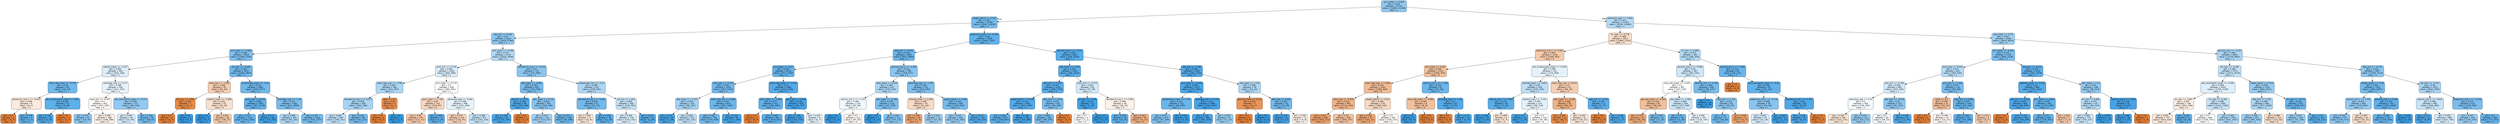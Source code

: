 digraph Tree {
node [shape=box, style="filled, rounded", color="black", fontname="helvetica"] ;
edge [fontname="helvetica"] ;
0 [label="gcs_verbal <= 0.618\ngini = 0.426\nsamples = 21125\nvalue = [10282, 23208]\nclass = 1", fillcolor="#91c8f1"] ;
1 [label="weight_admit <= -0.167\ngini = 0.357\nsamples = 10782\nvalue = [3943, 13019]\nclass = 1", fillcolor="#75bbed"] ;
0 -> 1 [labeldistance=2.5, labelangle=45, headlabel="True"] ;
2 [label="sbp_min <= 0.206\ngini = 0.42\nsamples = 5243\nvalue = [2478, 5794]\nclass = 1", fillcolor="#8ec7f0"] ;
1 -> 2 ;
3 [label="bun_mean <= -0.664\ngini = 0.386\nsamples = 3529\nvalue = [1460, 4136]\nclass = 1", fillcolor="#7fc0ee"] ;
2 -> 3 ;
4 [label="sodium_mean <= -1.517\ngini = 0.495\nsamples = 592\nvalue = [432, 529]\nclass = 1", fillcolor="#dbedfa"] ;
3 -> 4 ;
5 [label="heart_rate_mean <= -0.762\ngini = 0.34\nsamples = 43\nvalue = [15, 54]\nclass = 1", fillcolor="#70b8ec"] ;
4 -> 5 ;
6 [label="potassium_max.1 <= -0.333\ngini = 0.496\nsamples = 6\nvalue = [6, 5]\nclass = 0", fillcolor="#fbeade"] ;
5 -> 6 ;
7 [label="gini = 0.0\nsamples = 3\nvalue = [5, 0]\nclass = 0", fillcolor="#e58139"] ;
6 -> 7 ;
8 [label="gini = 0.278\nsamples = 3\nvalue = [1, 5]\nclass = 1", fillcolor="#61b1ea"] ;
6 -> 8 ;
9 [label="abs_lymphocytes_mean <= 0.091\ngini = 0.262\nsamples = 37\nvalue = [9, 49]\nclass = 1", fillcolor="#5dafea"] ;
5 -> 9 ;
10 [label="gini = 0.194\nsamples = 34\nvalue = [6, 49]\nclass = 1", fillcolor="#51a9e8"] ;
9 -> 10 ;
11 [label="gini = 0.0\nsamples = 3\nvalue = [3, 0]\nclass = 0", fillcolor="#e58139"] ;
9 -> 11 ;
12 [label="aniongap_max <= 0.217\ngini = 0.498\nsamples = 549\nvalue = [417, 475]\nclass = 1", fillcolor="#e7f3fc"] ;
4 -> 12 ;
13 [label="spo2_min <= -0.327\ngini = 0.5\nsamples = 422\nvalue = [357, 342]\nclass = 0", fillcolor="#fefaf7"] ;
12 -> 13 ;
14 [label="gini = 0.421\nsamples = 42\nvalue = [19, 44]\nclass = 1", fillcolor="#8ec7f0"] ;
13 -> 14 ;
15 [label="gini = 0.498\nsamples = 380\nvalue = [338, 298]\nclass = 0", fillcolor="#fcf0e8"] ;
13 -> 15 ;
16 [label="abs_eosinophils_mean <= -0.175\ngini = 0.428\nsamples = 127\nvalue = [60, 133]\nclass = 1", fillcolor="#92c9f1"] ;
12 -> 16 ;
17 [label="gini = 0.494\nsamples = 49\nvalue = [32, 40]\nclass = 1", fillcolor="#d7ebfa"] ;
16 -> 17 ;
18 [label="gini = 0.356\nsamples = 78\nvalue = [28, 93]\nclass = 1", fillcolor="#75bbed"] ;
16 -> 18 ;
19 [label="ph_max <= -3.585\ngini = 0.345\nsamples = 2937\nvalue = [1028, 3607]\nclass = 1", fillcolor="#71b9ec"] ;
3 -> 19 ;
20 [label="mbp_max <= -1.663\ngini = 0.469\nsamples = 50\nvalue = [50, 30]\nclass = 0", fillcolor="#f5cdb0"] ;
19 -> 20 ;
21 [label="ptt_max <= 1.956\ngini = 0.142\nsamples = 7\nvalue = [12, 1]\nclass = 0", fillcolor="#e78c49"] ;
20 -> 21 ;
22 [label="gini = 0.0\nsamples = 6\nvalue = [12, 0]\nclass = 0", fillcolor="#e58139"] ;
21 -> 22 ;
23 [label="gini = 0.0\nsamples = 1\nvalue = [0, 1]\nclass = 1", fillcolor="#399de5"] ;
21 -> 23 ;
24 [label="sodium_mean <= -1.088\ngini = 0.491\nsamples = 43\nvalue = [38, 29]\nclass = 0", fillcolor="#f9e1d0"] ;
20 -> 24 ;
25 [label="gini = 0.0\nsamples = 5\nvalue = [0, 7]\nclass = 1", fillcolor="#399de5"] ;
24 -> 25 ;
26 [label="gini = 0.464\nsamples = 38\nvalue = [38, 22]\nclass = 0", fillcolor="#f4caac"] ;
24 -> 26 ;
27 [label="bicarbonate_mean <= -0.29\ngini = 0.337\nsamples = 2887\nvalue = [978, 3577]\nclass = 1", fillcolor="#6fb8ec"] ;
19 -> 27 ;
28 [label="pco2_max <= 0.631\ngini = 0.289\nsamples = 1295\nvalue = [357, 1678]\nclass = 1", fillcolor="#63b2eb"] ;
27 -> 28 ;
29 [label="gini = 0.315\nsamples = 1112\nvalue = [339, 1395]\nclass = 1", fillcolor="#69b5eb"] ;
28 -> 29 ;
30 [label="gini = 0.112\nsamples = 183\nvalue = [18, 283]\nclass = 1", fillcolor="#46a3e7"] ;
28 -> 30 ;
31 [label="aniongap_max <= -1.16\ngini = 0.371\nsamples = 1592\nvalue = [621, 1899]\nclass = 1", fillcolor="#7abdee"] ;
27 -> 31 ;
32 [label="gini = 0.466\nsamples = 167\nvalue = [95, 162]\nclass = 1", fillcolor="#add6f4"] ;
31 -> 32 ;
33 [label="gini = 0.357\nsamples = 1425\nvalue = [526, 1737]\nclass = 1", fillcolor="#75bbed"] ;
31 -> 33 ;
34 [label="bun_mean <= -0.198\ngini = 0.471\nsamples = 1714\nvalue = [1018, 1658]\nclass = 1", fillcolor="#b3d9f5"] ;
2 -> 34 ;
35 [label="pco2_min <= -0.134\ngini = 0.494\nsamples = 1002\nvalue = [695, 858]\nclass = 1", fillcolor="#d9ecfa"] ;
34 -> 35 ;
36 [label="heart_rate_max <= 2.799\ngini = 0.464\nsamples = 363\nvalue = [212, 367]\nclass = 1", fillcolor="#abd6f4"] ;
35 -> 36 ;
37 [label="hematocrit_max.1 <= 0.573\ngini = 0.459\nsamples = 358\nvalue = [203, 366]\nclass = 1", fillcolor="#a7d3f3"] ;
36 -> 37 ;
38 [label="gini = 0.481\nsamples = 260\nvalue = [169, 251]\nclass = 1", fillcolor="#bedff7"] ;
37 -> 38 ;
39 [label="gini = 0.352\nsamples = 98\nvalue = [34, 115]\nclass = 1", fillcolor="#74baed"] ;
37 -> 39 ;
40 [label="other <= 0.5\ngini = 0.18\nsamples = 5\nvalue = [9, 1]\nclass = 0", fillcolor="#e88f4f"] ;
36 -> 40 ;
41 [label="gini = 0.0\nsamples = 4\nvalue = [9, 0]\nclass = 0", fillcolor="#e58139"] ;
40 -> 41 ;
42 [label="gini = 0.0\nsamples = 1\nvalue = [0, 1]\nclass = 1", fillcolor="#399de5"] ;
40 -> 42 ;
43 [label="bun_mean <= -0.737\ngini = 0.5\nsamples = 639\nvalue = [483, 491]\nclass = 1", fillcolor="#fcfdff"] ;
35 -> 43 ;
44 [label="spo2_mean <= 1.182\ngini = 0.48\nsamples = 143\nvalue = [130, 87]\nclass = 0", fillcolor="#f6d5be"] ;
43 -> 44 ;
45 [label="gini = 0.46\nsamples = 132\nvalue = [127, 71]\nclass = 0", fillcolor="#f4c7a8"] ;
44 -> 45 ;
46 [label="gini = 0.266\nsamples = 11\nvalue = [3, 16]\nclass = 1", fillcolor="#5eafea"] ;
44 -> 46 ;
47 [label="admission_age <= -0.481\ngini = 0.498\nsamples = 496\nvalue = [353, 404]\nclass = 1", fillcolor="#e6f3fc"] ;
43 -> 47 ;
48 [label="gini = 0.475\nsamples = 119\nvalue = [118, 75]\nclass = 0", fillcolor="#f6d1b7"] ;
47 -> 48 ;
49 [label="gini = 0.486\nsamples = 377\nvalue = [235, 329]\nclass = 1", fillcolor="#c6e3f8"] ;
47 -> 49 ;
50 [label="hematocrit_max.1 <= 0.122\ngini = 0.41\nsamples = 712\nvalue = [323, 800]\nclass = 1", fillcolor="#89c5ef"] ;
34 -> 50 ;
51 [label="dbp_mean <= -0.881\ngini = 0.367\nsamples = 455\nvalue = [174, 546]\nclass = 1", fillcolor="#78bced"] ;
50 -> 51 ;
52 [label="ptt_min <= 9.91\ngini = 0.184\nsamples = 94\nvalue = [16, 140]\nclass = 1", fillcolor="#50a8e8"] ;
51 -> 52 ;
53 [label="gini = 0.165\nsamples = 93\nvalue = [14, 140]\nclass = 1", fillcolor="#4da7e8"] ;
52 -> 53 ;
54 [label="gini = 0.0\nsamples = 1\nvalue = [2, 0]\nclass = 0", fillcolor="#e58139"] ;
52 -> 54 ;
55 [label="wbc_mean <= -0.133\ngini = 0.403\nsamples = 361\nvalue = [158, 406]\nclass = 1", fillcolor="#86c3ef"] ;
51 -> 55 ;
56 [label="gini = 0.453\nsamples = 213\nvalue = [110, 207]\nclass = 1", fillcolor="#a2d1f3"] ;
55 -> 56 ;
57 [label="gini = 0.313\nsamples = 148\nvalue = [48, 199]\nclass = 1", fillcolor="#69b5eb"] ;
55 -> 57 ;
58 [label="baseexcess_min <= -0.13\ngini = 0.466\nsamples = 257\nvalue = [149, 254]\nclass = 1", fillcolor="#add6f4"] ;
50 -> 58 ;
59 [label="hematocrit_max.1 <= 0.267\ngini = 0.347\nsamples = 57\nvalue = [21, 73]\nclass = 1", fillcolor="#72b9ec"] ;
58 -> 59 ;
60 [label="gini = 0.494\nsamples = 11\nvalue = [10, 8]\nclass = 0", fillcolor="#fae6d7"] ;
59 -> 60 ;
61 [label="gini = 0.248\nsamples = 46\nvalue = [11, 65]\nclass = 1", fillcolor="#5baee9"] ;
59 -> 61 ;
62 [label="ph_min <= 1.354\ngini = 0.485\nsamples = 200\nvalue = [128, 181]\nclass = 1", fillcolor="#c5e2f7"] ;
58 -> 62 ;
63 [label="gini = 0.494\nsamples = 178\nvalue = [124, 155]\nclass = 1", fillcolor="#d7ebfa"] ;
62 -> 63 ;
64 [label="gini = 0.231\nsamples = 22\nvalue = [4, 26]\nclass = 1", fillcolor="#57ace9"] ;
62 -> 64 ;
65 [label="potassium_max.1 <= -0.034\ngini = 0.28\nsamples = 5539\nvalue = [1465, 7225]\nclass = 1", fillcolor="#61b1ea"] ;
1 -> 65 ;
66 [label="dbp_min <= 0.503\ngini = 0.324\nsamples = 2902\nvalue = [935, 3669]\nclass = 1", fillcolor="#6bb6ec"] ;
65 -> 66 ;
67 [label="bun_mean <= -0.37\ngini = 0.284\nsamples = 2114\nvalue = [577, 2792]\nclass = 1", fillcolor="#62b1ea"] ;
66 -> 67 ;
68 [label="mbp_max <= -0.752\ngini = 0.352\nsamples = 1025\nvalue = [367, 1243]\nclass = 1", fillcolor="#73baed"] ;
67 -> 68 ;
69 [label="dbp_mean <= -1.377\ngini = 0.454\nsamples = 155\nvalue = [86, 161]\nclass = 1", fillcolor="#a3d1f3"] ;
68 -> 69 ;
70 [label="gini = 0.133\nsamples = 24\nvalue = [3, 39]\nclass = 1", fillcolor="#48a5e7"] ;
69 -> 70 ;
71 [label="gini = 0.482\nsamples = 131\nvalue = [83, 122]\nclass = 1", fillcolor="#c0e0f7"] ;
69 -> 71 ;
72 [label="heart_rate_min <= 0.989\ngini = 0.327\nsamples = 870\nvalue = [281, 1082]\nclass = 1", fillcolor="#6cb6ec"] ;
68 -> 72 ;
73 [label="gini = 0.347\nsamples = 776\nvalue = [270, 938]\nclass = 1", fillcolor="#72b9ec"] ;
72 -> 73 ;
74 [label="gini = 0.132\nsamples = 94\nvalue = [11, 144]\nclass = 1", fillcolor="#48a4e7"] ;
72 -> 74 ;
75 [label="heart_rate_mean <= -0.042\ngini = 0.21\nsamples = 1089\nvalue = [210, 1549]\nclass = 1", fillcolor="#54aae9"] ;
67 -> 75 ;
76 [label="spo2_mean <= -2.665\ngini = 0.273\nsamples = 611\nvalue = [162, 832]\nclass = 1", fillcolor="#60b0ea"] ;
75 -> 76 ;
77 [label="gini = 0.0\nsamples = 4\nvalue = [9, 0]\nclass = 0", fillcolor="#e58139"] ;
76 -> 77 ;
78 [label="gini = 0.262\nsamples = 607\nvalue = [153, 832]\nclass = 1", fillcolor="#5dafea"] ;
76 -> 78 ;
79 [label="pco2_min <= 2.918\ngini = 0.118\nsamples = 478\nvalue = [48, 717]\nclass = 1", fillcolor="#46a4e7"] ;
75 -> 79 ;
80 [label="gini = 0.105\nsamples = 470\nvalue = [42, 710]\nclass = 1", fillcolor="#45a3e7"] ;
79 -> 80 ;
81 [label="gini = 0.497\nsamples = 8\nvalue = [6, 7]\nclass = 1", fillcolor="#e3f1fb"] ;
79 -> 81 ;
82 [label="glucose_max.2 <= -0.469\ngini = 0.412\nsamples = 788\nvalue = [358, 877]\nclass = 1", fillcolor="#8ac5f0"] ;
66 -> 82 ;
83 [label="mbp_mean <= 0.829\ngini = 0.464\nsamples = 237\nvalue = [134, 232]\nclass = 1", fillcolor="#abd6f4"] ;
82 -> 83 ;
84 [label="calcium_min.1 <= -1.131\ngini = 0.499\nsamples = 119\nvalue = [87, 94]\nclass = 1", fillcolor="#f0f8fd"] ;
83 -> 84 ;
85 [label="gini = 0.0\nsamples = 7\nvalue = [0, 11]\nclass = 1", fillcolor="#399de5"] ;
84 -> 85 ;
86 [label="gini = 0.5\nsamples = 112\nvalue = [87, 83]\nclass = 0", fillcolor="#fef9f6"] ;
84 -> 86 ;
87 [label="wbc_mean <= -0.785\ngini = 0.379\nsamples = 118\nvalue = [47, 138]\nclass = 1", fillcolor="#7cbeee"] ;
83 -> 87 ;
88 [label="gini = 0.0\nsamples = 7\nvalue = [0, 17]\nclass = 1", fillcolor="#399de5"] ;
87 -> 88 ;
89 [label="gini = 0.403\nsamples = 111\nvalue = [47, 121]\nclass = 1", fillcolor="#86c3ef"] ;
87 -> 89 ;
90 [label="admission_age <= -1.795\ngini = 0.383\nsamples = 551\nvalue = [224, 645]\nclass = 1", fillcolor="#7ebfee"] ;
82 -> 90 ;
91 [label="chloride_mean <= 0.366\ngini = 0.485\nsamples = 43\nvalue = [41, 29]\nclass = 0", fillcolor="#f7dac5"] ;
90 -> 91 ;
92 [label="gini = 0.349\nsamples = 24\nvalue = [31, 9]\nclass = 0", fillcolor="#eda672"] ;
91 -> 92 ;
93 [label="gini = 0.444\nsamples = 19\nvalue = [10, 20]\nclass = 1", fillcolor="#9ccef2"] ;
91 -> 93 ;
94 [label="weight_admit <= 0.499\ngini = 0.353\nsamples = 508\nvalue = [183, 616]\nclass = 1", fillcolor="#74baed"] ;
90 -> 94 ;
95 [label="gini = 0.432\nsamples = 256\nvalue = [134, 290]\nclass = 1", fillcolor="#94caf1"] ;
94 -> 95 ;
96 [label="gini = 0.227\nsamples = 252\nvalue = [49, 326]\nclass = 1", fillcolor="#57ace9"] ;
94 -> 96 ;
97 [label="glucose_max.2 <= -0.113\ngini = 0.226\nsamples = 2637\nvalue = [530, 3556]\nclass = 1", fillcolor="#57ace9"] ;
65 -> 97 ;
98 [label="dbp_mean <= 1.459\ngini = 0.263\nsamples = 1381\nvalue = [336, 1824]\nclass = 1", fillcolor="#5dafea"] ;
97 -> 98 ;
99 [label="dbp_min <= 0.437\ngini = 0.247\nsamples = 1323\nvalue = [299, 1776]\nclass = 1", fillcolor="#5aade9"] ;
98 -> 99 ;
100 [label="weight_admit <= 0.676\ngini = 0.212\nsamples = 1081\nvalue = [205, 1493]\nclass = 1", fillcolor="#54aae9"] ;
99 -> 100 ;
101 [label="gini = 0.265\nsamples = 676\nvalue = [169, 907]\nclass = 1", fillcolor="#5eafea"] ;
100 -> 101 ;
102 [label="gini = 0.109\nsamples = 405\nvalue = [36, 586]\nclass = 1", fillcolor="#45a3e7"] ;
100 -> 102 ;
103 [label="dbp_max <= 2.673\ngini = 0.374\nsamples = 242\nvalue = [94, 283]\nclass = 1", fillcolor="#7bbeee"] ;
99 -> 103 ;
104 [label="gini = 0.364\nsamples = 240\nvalue = [89, 283]\nclass = 1", fillcolor="#77bced"] ;
103 -> 104 ;
105 [label="gini = 0.0\nsamples = 2\nvalue = [5, 0]\nclass = 0", fillcolor="#e58139"] ;
103 -> 105 ;
106 [label="spo2_min <= -0.475\ngini = 0.492\nsamples = 58\nvalue = [37, 48]\nclass = 1", fillcolor="#d2e9f9"] ;
98 -> 106 ;
107 [label="ph_min <= -1.238\ngini = 0.111\nsamples = 12\nvalue = [1, 16]\nclass = 1", fillcolor="#45a3e7"] ;
106 -> 107 ;
108 [label="gini = 0.5\nsamples = 2\nvalue = [1, 1]\nclass = 0", fillcolor="#ffffff"] ;
107 -> 108 ;
109 [label="gini = 0.0\nsamples = 10\nvalue = [0, 15]\nclass = 1", fillcolor="#399de5"] ;
107 -> 109 ;
110 [label="hematocrit_min.1 <= 0.569\ngini = 0.498\nsamples = 46\nvalue = [36, 32]\nclass = 0", fillcolor="#fcf1e9"] ;
106 -> 110 ;
111 [label="gini = 0.278\nsamples = 18\nvalue = [4, 20]\nclass = 1", fillcolor="#61b1ea"] ;
110 -> 111 ;
112 [label="gini = 0.397\nsamples = 28\nvalue = [32, 12]\nclass = 0", fillcolor="#efb083"] ;
110 -> 112 ;
113 [label="sbp_min <= 1.708\ngini = 0.181\nsamples = 1256\nvalue = [194, 1732]\nclass = 1", fillcolor="#4fa8e8"] ;
97 -> 113 ;
114 [label="bun_mean <= -0.443\ngini = 0.166\nsamples = 1217\nvalue = [170, 1691]\nclass = 1", fillcolor="#4da7e8"] ;
113 -> 114 ;
115 [label="temperature_mean <= 0.767\ngini = 0.312\nsamples = 211\nvalue = [60, 250]\nclass = 1", fillcolor="#69b5eb"] ;
114 -> 115 ;
116 [label="gini = 0.39\nsamples = 147\nvalue = [57, 158]\nclass = 1", fillcolor="#80c0ee"] ;
115 -> 116 ;
117 [label="gini = 0.061\nsamples = 64\nvalue = [3, 92]\nclass = 1", fillcolor="#3fa0e6"] ;
115 -> 117 ;
118 [label="aniongap_min <= 4.315\ngini = 0.132\nsamples = 1006\nvalue = [110, 1441]\nclass = 1", fillcolor="#48a4e7"] ;
114 -> 118 ;
119 [label="gini = 0.122\nsamples = 985\nvalue = [99, 1418]\nclass = 1", fillcolor="#47a4e7"] ;
118 -> 119 ;
120 [label="gini = 0.438\nsamples = 21\nvalue = [11, 23]\nclass = 1", fillcolor="#98ccf1"] ;
118 -> 120 ;
121 [label="sbp_mean <= 1.574\ngini = 0.466\nsamples = 39\nvalue = [24, 41]\nclass = 1", fillcolor="#add6f4"] ;
113 -> 121 ;
122 [label="glucose_mean <= 2.712\ngini = 0.231\nsamples = 7\nvalue = [13, 2]\nclass = 0", fillcolor="#e99457"] ;
121 -> 122 ;
123 [label="gini = 0.0\nsamples = 6\nvalue = [13, 0]\nclass = 0", fillcolor="#e58139"] ;
122 -> 123 ;
124 [label="gini = 0.0\nsamples = 1\nvalue = [0, 2]\nclass = 1", fillcolor="#399de5"] ;
122 -> 124 ;
125 [label="dbp_max <= 0.997\ngini = 0.343\nsamples = 32\nvalue = [11, 39]\nclass = 1", fillcolor="#71b9ec"] ;
121 -> 125 ;
126 [label="gini = 0.114\nsamples = 21\nvalue = [2, 31]\nclass = 1", fillcolor="#46a3e7"] ;
125 -> 126 ;
127 [label="gini = 0.498\nsamples = 11\nvalue = [9, 8]\nclass = 0", fillcolor="#fcf1e9"] ;
125 -> 127 ;
128 [label="admission_age <= -0.902\ngini = 0.473\nsamples = 10343\nvalue = [6339, 10189]\nclass = 1", fillcolor="#b4daf5"] ;
0 -> 128 [labeldistance=2.5, labelangle=-45, headlabel="False"] ;
129 [label="inr_max <= -0.178\ngini = 0.489\nsamples = 2017\nvalue = [1865, 1379]\nclass = 0", fillcolor="#f8decb"] ;
128 -> 129 ;
130 [label="potassium_min.1 <= 0.583\ngini = 0.464\nsamples = 1536\nvalue = [1569, 903]\nclass = 0", fillcolor="#f4caab"] ;
129 -> 130 ;
131 [label="bun_mean <= 0.647\ngini = 0.446\nsamples = 1313\nvalue = [1395, 703]\nclass = 0", fillcolor="#f2c09d"] ;
130 -> 131 ;
132 [label="heart_rate_max <= 0.838\ngini = 0.434\nsamples = 1262\nvalue = [1380, 644]\nclass = 0", fillcolor="#f1bc95"] ;
131 -> 132 ;
133 [label="mbp_max <= -0.429\ngini = 0.413\nsamples = 983\nvalue = [1114, 459]\nclass = 0", fillcolor="#f0b58b"] ;
132 -> 133 ;
134 [label="gini = 0.321\nsamples = 345\nvalue = [445, 112]\nclass = 0", fillcolor="#eca16b"] ;
133 -> 134 ;
135 [label="gini = 0.45\nsamples = 638\nvalue = [669, 347]\nclass = 0", fillcolor="#f2c2a0"] ;
133 -> 135 ;
136 [label="weight_admit <= -0.515\ngini = 0.484\nsamples = 279\nvalue = [266, 185]\nclass = 0", fillcolor="#f7d9c3"] ;
132 -> 136 ;
137 [label="gini = 0.354\nsamples = 97\nvalue = [107, 32]\nclass = 0", fillcolor="#eda774"] ;
136 -> 137 ;
138 [label="gini = 0.5\nsamples = 182\nvalue = [159, 153]\nclass = 0", fillcolor="#fefaf8"] ;
136 -> 138 ;
139 [label="calcium_min.1 <= -1.798\ngini = 0.323\nsamples = 51\nvalue = [15, 59]\nclass = 1", fillcolor="#6bb6ec"] ;
131 -> 139 ;
140 [label="resp_rate_mean <= -0.991\ngini = 0.444\nsamples = 8\nvalue = [8, 4]\nclass = 0", fillcolor="#f2c09c"] ;
139 -> 140 ;
141 [label="gini = 0.0\nsamples = 3\nvalue = [0, 4]\nclass = 1", fillcolor="#399de5"] ;
140 -> 141 ;
142 [label="gini = 0.0\nsamples = 5\nvalue = [8, 0]\nclass = 0", fillcolor="#e58139"] ;
140 -> 142 ;
143 [label="aniongap_max <= -1.16\ngini = 0.2\nsamples = 43\nvalue = [7, 55]\nclass = 1", fillcolor="#52a9e8"] ;
139 -> 143 ;
144 [label="gini = 0.0\nsamples = 1\nvalue = [2, 0]\nclass = 0", fillcolor="#e58139"] ;
143 -> 144 ;
145 [label="gini = 0.153\nsamples = 42\nvalue = [5, 55]\nclass = 1", fillcolor="#4ba6e7"] ;
143 -> 145 ;
146 [label="abs_lymphocytes_mean <= -0.028\ngini = 0.498\nsamples = 223\nvalue = [174, 200]\nclass = 1", fillcolor="#e5f2fc"] ;
130 -> 146 ;
147 [label="chloride_mean <= -0.821\ngini = 0.48\nsamples = 156\nvalue = [105, 158]\nclass = 1", fillcolor="#bddef6"] ;
146 -> 147 ;
148 [label="calcium_min.1 <= 0.992\ngini = 0.237\nsamples = 34\nvalue = [7, 44]\nclass = 1", fillcolor="#58ade9"] ;
147 -> 148 ;
149 [label="gini = 0.091\nsamples = 28\nvalue = [2, 40]\nclass = 1", fillcolor="#43a2e6"] ;
148 -> 149 ;
150 [label="gini = 0.494\nsamples = 6\nvalue = [5, 4]\nclass = 0", fillcolor="#fae6d7"] ;
148 -> 150 ;
151 [label="totalco2_max <= -1.101\ngini = 0.497\nsamples = 122\nvalue = [98, 114]\nclass = 1", fillcolor="#e3f1fb"] ;
147 -> 151 ;
152 [label="gini = 0.1\nsamples = 12\nvalue = [1, 18]\nclass = 1", fillcolor="#44a2e6"] ;
151 -> 152 ;
153 [label="gini = 0.5\nsamples = 110\nvalue = [97, 96]\nclass = 0", fillcolor="#fffefd"] ;
151 -> 153 ;
154 [label="heart_rate_max <= 0.814\ngini = 0.47\nsamples = 67\nvalue = [69, 42]\nclass = 0", fillcolor="#f5ceb2"] ;
146 -> 154 ;
155 [label="wbc_mean <= -0.228\ngini = 0.399\nsamples = 56\nvalue = [66, 25]\nclass = 0", fillcolor="#efb184"] ;
154 -> 155 ;
156 [label="gini = 0.165\nsamples = 25\nvalue = [40, 4]\nclass = 0", fillcolor="#e88e4d"] ;
155 -> 156 ;
157 [label="gini = 0.494\nsamples = 31\nvalue = [26, 21]\nclass = 0", fillcolor="#fae7d9"] ;
155 -> 157 ;
158 [label="dbp_min <= -0.712\ngini = 0.255\nsamples = 11\nvalue = [3, 17]\nclass = 1", fillcolor="#5caeea"] ;
154 -> 158 ;
159 [label="gini = 0.0\nsamples = 1\nvalue = [1, 0]\nclass = 0", fillcolor="#e58139"] ;
158 -> 159 ;
160 [label="gini = 0.188\nsamples = 10\nvalue = [2, 17]\nclass = 1", fillcolor="#50a9e8"] ;
158 -> 160 ;
161 [label="inr_min <= 0.965\ngini = 0.473\nsamples = 481\nvalue = [296, 476]\nclass = 1", fillcolor="#b4daf5"] ;
129 -> 161 ;
162 [label="glucose_max.2 <= -0.064\ngini = 0.49\nsamples = 387\nvalue = [267, 355]\nclass = 1", fillcolor="#cee7f9"] ;
161 -> 162 ;
163 [label="resp_rate_mean <= -0.435\ngini = 0.5\nsamples = 287\nvalue = [227, 228]\nclass = 1", fillcolor="#feffff"] ;
162 -> 163 ;
164 [label="glucose_mean <= -0.203\ngini = 0.441\nsamples = 83\nvalue = [90, 44]\nclass = 0", fillcolor="#f2bf9a"] ;
163 -> 164 ;
165 [label="gini = 0.373\nsamples = 70\nvalue = [85, 28]\nclass = 0", fillcolor="#eeab7a"] ;
164 -> 165 ;
166 [label="gini = 0.363\nsamples = 13\nvalue = [5, 16]\nclass = 1", fillcolor="#77bced"] ;
164 -> 166 ;
167 [label="sbp_mean <= -1.066\ngini = 0.489\nsamples = 204\nvalue = [137, 184]\nclass = 1", fillcolor="#cce6f8"] ;
163 -> 167 ;
168 [label="gini = 0.32\nsamples = 39\nvalue = [11, 44]\nclass = 1", fillcolor="#6ab6ec"] ;
167 -> 168 ;
169 [label="gini = 0.499\nsamples = 165\nvalue = [126, 140]\nclass = 1", fillcolor="#ebf5fc"] ;
167 -> 169 ;
170 [label="totalco2_min <= -1.336\ngini = 0.364\nsamples = 100\nvalue = [40, 127]\nclass = 1", fillcolor="#77bced"] ;
162 -> 170 ;
171 [label="gini = 0.0\nsamples = 18\nvalue = [0, 34]\nclass = 1", fillcolor="#399de5"] ;
170 -> 171 ;
172 [label="mbp_min <= 1.111\ngini = 0.421\nsamples = 82\nvalue = [40, 93]\nclass = 1", fillcolor="#8ec7f0"] ;
170 -> 172 ;
173 [label="gini = 0.35\nsamples = 71\nvalue = [26, 89]\nclass = 1", fillcolor="#73baed"] ;
172 -> 173 ;
174 [label="gini = 0.346\nsamples = 11\nvalue = [14, 4]\nclass = 0", fillcolor="#eca572"] ;
172 -> 174 ;
175 [label="glucose_min.2 <= -1.806\ngini = 0.312\nsamples = 94\nvalue = [29, 121]\nclass = 1", fillcolor="#68b4eb"] ;
161 -> 175 ;
176 [label="gini = 0.0\nsamples = 1\nvalue = [4, 0]\nclass = 0", fillcolor="#e58139"] ;
175 -> 176 ;
177 [label="abs_eosinophils_mean <= -0.26\ngini = 0.284\nsamples = 93\nvalue = [25, 121]\nclass = 1", fillcolor="#62b1ea"] ;
175 -> 177 ;
178 [label="potassium_min.1 <= -0.119\ngini = 0.408\nsamples = 34\nvalue = [16, 40]\nclass = 1", fillcolor="#88c4ef"] ;
177 -> 178 ;
179 [label="gini = 0.493\nsamples = 23\nvalue = [15, 19]\nclass = 1", fillcolor="#d5eafa"] ;
178 -> 179 ;
180 [label="gini = 0.087\nsamples = 11\nvalue = [1, 21]\nclass = 1", fillcolor="#42a2e6"] ;
178 -> 180 ;
181 [label="hematocrit_min.1 <= 2.357\ngini = 0.18\nsamples = 59\nvalue = [9, 81]\nclass = 1", fillcolor="#4fa8e8"] ;
177 -> 181 ;
182 [label="gini = 0.164\nsamples = 58\nvalue = [8, 81]\nclass = 1", fillcolor="#4da7e8"] ;
181 -> 182 ;
183 [label="gini = 0.0\nsamples = 1\nvalue = [1, 0]\nclass = 0", fillcolor="#e58139"] ;
181 -> 183 ;
184 [label="sbp_mean <= -0.79\ngini = 0.447\nsamples = 8326\nvalue = [4474, 8810]\nclass = 1", fillcolor="#9ecff2"] ;
128 -> 184 ;
185 [label="bun_mean <= -0.345\ngini = 0.372\nsamples = 1725\nvalue = [696, 2119]\nclass = 1", fillcolor="#7abdee"] ;
184 -> 185 ;
186 [label="pco2_max <= 0.033\ngini = 0.475\nsamples = 653\nvalue = [405, 640]\nclass = 1", fillcolor="#b6dbf5"] ;
185 -> 186 ;
187 [label="po2_min <= -0.149\ngini = 0.492\nsamples = 483\nvalue = [337, 434]\nclass = 1", fillcolor="#d3e9f9"] ;
186 -> 187 ;
188 [label="admission_age <= 0.22\ngini = 0.5\nsamples = 356\nvalue = [276, 292]\nclass = 1", fillcolor="#f4fafe"] ;
187 -> 188 ;
189 [label="gini = 0.493\nsamples = 245\nvalue = [222, 175]\nclass = 0", fillcolor="#f9e4d5"] ;
188 -> 189 ;
190 [label="gini = 0.432\nsamples = 111\nvalue = [54, 117]\nclass = 1", fillcolor="#94caf1"] ;
188 -> 190 ;
191 [label="sbp_max <= -0.918\ngini = 0.42\nsamples = 127\nvalue = [61, 142]\nclass = 1", fillcolor="#8ec7f0"] ;
187 -> 191 ;
192 [label="gini = 0.5\nsamples = 65\nvalue = [49, 52]\nclass = 1", fillcolor="#f4f9fe"] ;
191 -> 192 ;
193 [label="gini = 0.208\nsamples = 62\nvalue = [12, 90]\nclass = 1", fillcolor="#53aae8"] ;
191 -> 193 ;
194 [label="po2_max <= -1.208\ngini = 0.373\nsamples = 170\nvalue = [68, 206]\nclass = 1", fillcolor="#7abdee"] ;
186 -> 194 ;
195 [label="white <= 0.5\ngini = 0.438\nsamples = 21\nvalue = [25, 12]\nclass = 0", fillcolor="#f1bd98"] ;
194 -> 195 ;
196 [label="gini = 0.0\nsamples = 6\nvalue = [12, 0]\nclass = 0", fillcolor="#e58139"] ;
195 -> 196 ;
197 [label="gini = 0.499\nsamples = 15\nvalue = [13, 12]\nclass = 0", fillcolor="#fdf5f0"] ;
195 -> 197 ;
198 [label="mbp_min <= 0.381\ngini = 0.297\nsamples = 149\nvalue = [43, 194]\nclass = 1", fillcolor="#65b3eb"] ;
194 -> 198 ;
199 [label="gini = 0.264\nsamples = 141\nvalue = [35, 189]\nclass = 1", fillcolor="#5eafea"] ;
198 -> 199 ;
200 [label="gini = 0.473\nsamples = 8\nvalue = [8, 5]\nclass = 0", fillcolor="#f5d0b5"] ;
198 -> 200 ;
201 [label="sbp_min <= -0.314\ngini = 0.275\nsamples = 1072\nvalue = [291, 1479]\nclass = 1", fillcolor="#60b0ea"] ;
185 -> 201 ;
202 [label="platelets_mean <= -0.232\ngini = 0.23\nsamples = 884\nvalue = [193, 1264]\nclass = 1", fillcolor="#57ace9"] ;
201 -> 202 ;
203 [label="sbp_min <= -4.011\ngini = 0.165\nsamples = 443\nvalue = [66, 659]\nclass = 1", fillcolor="#4da7e8"] ;
202 -> 203 ;
204 [label="gini = 0.0\nsamples = 1\nvalue = [2, 0]\nclass = 0", fillcolor="#e58139"] ;
203 -> 204 ;
205 [label="gini = 0.161\nsamples = 442\nvalue = [64, 659]\nclass = 1", fillcolor="#4ca7e8"] ;
203 -> 205 ;
206 [label="bun_mean <= 4.664\ngini = 0.287\nsamples = 441\nvalue = [127, 605]\nclass = 1", fillcolor="#63b2ea"] ;
202 -> 206 ;
207 [label="gini = 0.277\nsamples = 434\nvalue = [120, 601]\nclass = 1", fillcolor="#61b1ea"] ;
206 -> 207 ;
208 [label="gini = 0.463\nsamples = 7\nvalue = [7, 4]\nclass = 0", fillcolor="#f4c9aa"] ;
206 -> 208 ;
209 [label="wbc_mean <= 0.3\ngini = 0.43\nsamples = 188\nvalue = [98, 215]\nclass = 1", fillcolor="#93caf1"] ;
201 -> 209 ;
210 [label="inr_min <= 0.965\ngini = 0.471\nsamples = 147\nvalue = [94, 154]\nclass = 1", fillcolor="#b2d9f5"] ;
209 -> 210 ;
211 [label="gini = 0.488\nsamples = 131\nvalue = [93, 127]\nclass = 1", fillcolor="#cae5f8"] ;
210 -> 211 ;
212 [label="gini = 0.069\nsamples = 16\nvalue = [1, 27]\nclass = 1", fillcolor="#40a1e6"] ;
210 -> 212 ;
213 [label="calcium_max.1 <= 1.846\ngini = 0.116\nsamples = 41\nvalue = [4, 61]\nclass = 1", fillcolor="#46a3e7"] ;
209 -> 213 ;
214 [label="gini = 0.089\nsamples = 40\nvalue = [3, 61]\nclass = 1", fillcolor="#43a2e6"] ;
213 -> 214 ;
215 [label="gini = 0.0\nsamples = 1\nvalue = [1, 0]\nclass = 0", fillcolor="#e58139"] ;
213 -> 215 ;
216 [label="glucose_max <= -0.157\ngini = 0.461\nsamples = 6601\nvalue = [3778, 6691]\nclass = 1", fillcolor="#a9d4f4"] ;
184 -> 216 ;
217 [label="ptt_max <= -0.285\ngini = 0.483\nsamples = 3774\nvalue = [2475, 3579]\nclass = 1", fillcolor="#c2e1f7"] ;
216 -> 217 ;
218 [label="abs_neutrophils_mean <= -0.582\ngini = 0.496\nsamples = 2455\nvalue = [1792, 2158]\nclass = 1", fillcolor="#ddeefb"] ;
217 -> 218 ;
219 [label="ph_max <= 1.087\ngini = 0.497\nsamples = 764\nvalue = [651, 564]\nclass = 0", fillcolor="#fceee5"] ;
218 -> 219 ;
220 [label="gini = 0.495\nsamples = 737\nvalue = [643, 526]\nclass = 0", fillcolor="#fae8db"] ;
219 -> 220 ;
221 [label="gini = 0.287\nsamples = 27\nvalue = [8, 38]\nclass = 1", fillcolor="#63b2ea"] ;
219 -> 221 ;
222 [label="inr_max <= -0.381\ngini = 0.486\nsamples = 1691\nvalue = [1141, 1594]\nclass = 1", fillcolor="#c7e3f8"] ;
218 -> 222 ;
223 [label="gini = 0.5\nsamples = 648\nvalue = [529, 537]\nclass = 1", fillcolor="#fcfeff"] ;
222 -> 223 ;
224 [label="gini = 0.464\nsamples = 1043\nvalue = [612, 1057]\nclass = 1", fillcolor="#acd6f4"] ;
222 -> 224 ;
225 [label="weight_admit <= 0.524\ngini = 0.438\nsamples = 1319\nvalue = [683, 1421]\nclass = 1", fillcolor="#98ccf1"] ;
217 -> 225 ;
226 [label="dbp_min <= 1.197\ngini = 0.464\nsamples = 994\nvalue = [577, 1000]\nclass = 1", fillcolor="#abd6f4"] ;
225 -> 226 ;
227 [label="gini = 0.446\nsamples = 871\nvalue = [465, 918]\nclass = 1", fillcolor="#9dcff2"] ;
226 -> 227 ;
228 [label="gini = 0.488\nsamples = 123\nvalue = [112, 82]\nclass = 0", fillcolor="#f8ddca"] ;
226 -> 228 ;
229 [label="inr_max <= -0.273\ngini = 0.321\nsamples = 325\nvalue = [106, 421]\nclass = 1", fillcolor="#6bb6ec"] ;
225 -> 229 ;
230 [label="gini = 0.442\nsamples = 104\nvalue = [52, 106]\nclass = 1", fillcolor="#9acdf2"] ;
229 -> 230 ;
231 [label="gini = 0.25\nsamples = 221\nvalue = [54, 315]\nclass = 1", fillcolor="#5baee9"] ;
229 -> 231 ;
232 [label="dbp_min <= -0.105\ngini = 0.416\nsamples = 2827\nvalue = [1303, 3112]\nclass = 1", fillcolor="#8cc6f0"] ;
216 -> 232 ;
233 [label="weight_admit <= -0.18\ngini = 0.351\nsamples = 1352\nvalue = [484, 1647]\nclass = 1", fillcolor="#73baed"] ;
232 -> 233 ;
234 [label="calcium_min.1 <= 1.356\ngini = 0.432\nsamples = 560\nvalue = [279, 604]\nclass = 1", fillcolor="#94caf1"] ;
233 -> 234 ;
235 [label="gini = 0.413\nsamples = 517\nvalue = [236, 573]\nclass = 1", fillcolor="#8bc5f0"] ;
234 -> 235 ;
236 [label="gini = 0.487\nsamples = 43\nvalue = [43, 31]\nclass = 0", fillcolor="#f8dcc8"] ;
234 -> 236 ;
237 [label="glucose_max <= 2.307\ngini = 0.275\nsamples = 792\nvalue = [205, 1043]\nclass = 1", fillcolor="#60b0ea"] ;
233 -> 237 ;
238 [label="gini = 0.289\nsamples = 741\nvalue = [203, 956]\nclass = 1", fillcolor="#63b2eb"] ;
237 -> 238 ;
239 [label="gini = 0.044\nsamples = 51\nvalue = [2, 87]\nclass = 1", fillcolor="#3e9fe6"] ;
237 -> 239 ;
240 [label="ptt_max <= -0.313\ngini = 0.46\nsamples = 1475\nvalue = [819, 1465]\nclass = 1", fillcolor="#a8d4f4"] ;
232 -> 240 ;
241 [label="calcium_max.1 <= -0.947\ngini = 0.486\nsamples = 962\nvalue = [626, 880]\nclass = 1", fillcolor="#c6e3f7"] ;
240 -> 241 ;
242 [label="gini = 0.173\nsamples = 54\nvalue = [9, 85]\nclass = 1", fillcolor="#4ea7e8"] ;
241 -> 242 ;
243 [label="gini = 0.492\nsamples = 908\nvalue = [617, 795]\nclass = 1", fillcolor="#d3e9f9"] ;
241 -> 243 ;
244 [label="potassium_max.1 <= -0.154\ngini = 0.373\nsamples = 513\nvalue = [193, 585]\nclass = 1", fillcolor="#7abdee"] ;
240 -> 244 ;
245 [label="gini = 0.437\nsamples = 228\nvalue = [116, 243]\nclass = 1", fillcolor="#98ccf1"] ;
244 -> 245 ;
246 [label="gini = 0.3\nsamples = 285\nvalue = [77, 342]\nclass = 1", fillcolor="#66b3eb"] ;
244 -> 246 ;
}